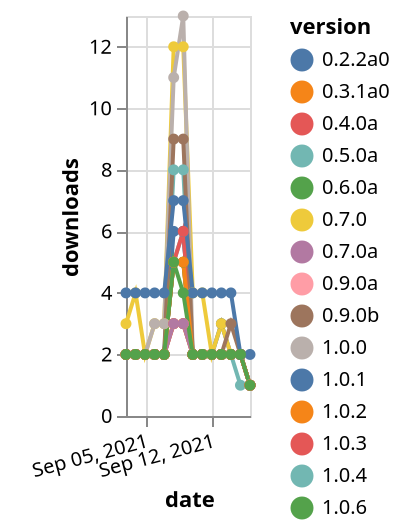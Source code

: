 {"$schema": "https://vega.github.io/schema/vega-lite/v5.json", "description": "A simple bar chart with embedded data.", "data": {"values": [{"date": "2021-09-03", "total": 1972, "delta": 2, "version": "1.0.4"}, {"date": "2021-09-04", "total": 1974, "delta": 2, "version": "1.0.4"}, {"date": "2021-09-05", "total": 1976, "delta": 2, "version": "1.0.4"}, {"date": "2021-09-06", "total": 1978, "delta": 2, "version": "1.0.4"}, {"date": "2021-09-07", "total": 1980, "delta": 2, "version": "1.0.4"}, {"date": "2021-09-08", "total": 1988, "delta": 8, "version": "1.0.4"}, {"date": "2021-09-09", "total": 1996, "delta": 8, "version": "1.0.4"}, {"date": "2021-09-10", "total": 1998, "delta": 2, "version": "1.0.4"}, {"date": "2021-09-11", "total": 2000, "delta": 2, "version": "1.0.4"}, {"date": "2021-09-12", "total": 2002, "delta": 2, "version": "1.0.4"}, {"date": "2021-09-13", "total": 2004, "delta": 2, "version": "1.0.4"}, {"date": "2021-09-14", "total": 2006, "delta": 2, "version": "1.0.4"}, {"date": "2021-09-15", "total": 2008, "delta": 2, "version": "1.0.4"}, {"date": "2021-09-16", "total": 2009, "delta": 1, "version": "1.0.4"}, {"date": "2021-09-03", "total": 4005, "delta": 2, "version": "0.5.0a"}, {"date": "2021-09-04", "total": 4007, "delta": 2, "version": "0.5.0a"}, {"date": "2021-09-05", "total": 4009, "delta": 2, "version": "0.5.0a"}, {"date": "2021-09-06", "total": 4011, "delta": 2, "version": "0.5.0a"}, {"date": "2021-09-07", "total": 4013, "delta": 2, "version": "0.5.0a"}, {"date": "2021-09-08", "total": 4018, "delta": 5, "version": "0.5.0a"}, {"date": "2021-09-09", "total": 4024, "delta": 6, "version": "0.5.0a"}, {"date": "2021-09-10", "total": 4026, "delta": 2, "version": "0.5.0a"}, {"date": "2021-09-11", "total": 4028, "delta": 2, "version": "0.5.0a"}, {"date": "2021-09-12", "total": 4030, "delta": 2, "version": "0.5.0a"}, {"date": "2021-09-13", "total": 4032, "delta": 2, "version": "0.5.0a"}, {"date": "2021-09-14", "total": 4034, "delta": 2, "version": "0.5.0a"}, {"date": "2021-09-15", "total": 4035, "delta": 1, "version": "0.5.0a"}, {"date": "2021-09-16", "total": 4036, "delta": 1, "version": "0.5.0a"}, {"date": "2021-09-03", "total": 2535, "delta": 2, "version": "0.9.0a"}, {"date": "2021-09-04", "total": 2537, "delta": 2, "version": "0.9.0a"}, {"date": "2021-09-05", "total": 2539, "delta": 2, "version": "0.9.0a"}, {"date": "2021-09-06", "total": 2541, "delta": 2, "version": "0.9.0a"}, {"date": "2021-09-07", "total": 2543, "delta": 2, "version": "0.9.0a"}, {"date": "2021-09-08", "total": 2546, "delta": 3, "version": "0.9.0a"}, {"date": "2021-09-09", "total": 2549, "delta": 3, "version": "0.9.0a"}, {"date": "2021-09-10", "total": 2551, "delta": 2, "version": "0.9.0a"}, {"date": "2021-09-11", "total": 2553, "delta": 2, "version": "0.9.0a"}, {"date": "2021-09-12", "total": 2555, "delta": 2, "version": "0.9.0a"}, {"date": "2021-09-13", "total": 2557, "delta": 2, "version": "0.9.0a"}, {"date": "2021-09-14", "total": 2559, "delta": 2, "version": "0.9.0a"}, {"date": "2021-09-15", "total": 2561, "delta": 2, "version": "0.9.0a"}, {"date": "2021-09-16", "total": 2562, "delta": 1, "version": "0.9.0a"}, {"date": "2021-09-03", "total": 3207, "delta": 2, "version": "1.0.1"}, {"date": "2021-09-04", "total": 3209, "delta": 2, "version": "1.0.1"}, {"date": "2021-09-05", "total": 3211, "delta": 2, "version": "1.0.1"}, {"date": "2021-09-06", "total": 3213, "delta": 2, "version": "1.0.1"}, {"date": "2021-09-07", "total": 3215, "delta": 2, "version": "1.0.1"}, {"date": "2021-09-08", "total": 3221, "delta": 6, "version": "1.0.1"}, {"date": "2021-09-09", "total": 3227, "delta": 6, "version": "1.0.1"}, {"date": "2021-09-10", "total": 3229, "delta": 2, "version": "1.0.1"}, {"date": "2021-09-11", "total": 3231, "delta": 2, "version": "1.0.1"}, {"date": "2021-09-12", "total": 3233, "delta": 2, "version": "1.0.1"}, {"date": "2021-09-13", "total": 3236, "delta": 3, "version": "1.0.1"}, {"date": "2021-09-14", "total": 3238, "delta": 2, "version": "1.0.1"}, {"date": "2021-09-15", "total": 3240, "delta": 2, "version": "1.0.1"}, {"date": "2021-09-16", "total": 3241, "delta": 1, "version": "1.0.1"}, {"date": "2021-09-03", "total": 2444, "delta": 3, "version": "1.0.7"}, {"date": "2021-09-04", "total": 2448, "delta": 4, "version": "1.0.7"}, {"date": "2021-09-05", "total": 2450, "delta": 2, "version": "1.0.7"}, {"date": "2021-09-06", "total": 2453, "delta": 3, "version": "1.0.7"}, {"date": "2021-09-07", "total": 2456, "delta": 3, "version": "1.0.7"}, {"date": "2021-09-08", "total": 2468, "delta": 12, "version": "1.0.7"}, {"date": "2021-09-09", "total": 2480, "delta": 12, "version": "1.0.7"}, {"date": "2021-09-10", "total": 2484, "delta": 4, "version": "1.0.7"}, {"date": "2021-09-11", "total": 2488, "delta": 4, "version": "1.0.7"}, {"date": "2021-09-12", "total": 2490, "delta": 2, "version": "1.0.7"}, {"date": "2021-09-13", "total": 2493, "delta": 3, "version": "1.0.7"}, {"date": "2021-09-14", "total": 2495, "delta": 2, "version": "1.0.7"}, {"date": "2021-09-15", "total": 2497, "delta": 2, "version": "1.0.7"}, {"date": "2021-09-16", "total": 2498, "delta": 1, "version": "1.0.7"}, {"date": "2021-09-03", "total": 4067, "delta": 2, "version": "1.0.0"}, {"date": "2021-09-04", "total": 4069, "delta": 2, "version": "1.0.0"}, {"date": "2021-09-05", "total": 4071, "delta": 2, "version": "1.0.0"}, {"date": "2021-09-06", "total": 4074, "delta": 3, "version": "1.0.0"}, {"date": "2021-09-07", "total": 4077, "delta": 3, "version": "1.0.0"}, {"date": "2021-09-08", "total": 4088, "delta": 11, "version": "1.0.0"}, {"date": "2021-09-09", "total": 4101, "delta": 13, "version": "1.0.0"}, {"date": "2021-09-10", "total": 4103, "delta": 2, "version": "1.0.0"}, {"date": "2021-09-11", "total": 4105, "delta": 2, "version": "1.0.0"}, {"date": "2021-09-12", "total": 4107, "delta": 2, "version": "1.0.0"}, {"date": "2021-09-13", "total": 4109, "delta": 2, "version": "1.0.0"}, {"date": "2021-09-14", "total": 4111, "delta": 2, "version": "1.0.0"}, {"date": "2021-09-15", "total": 4113, "delta": 2, "version": "1.0.0"}, {"date": "2021-09-16", "total": 4114, "delta": 1, "version": "1.0.0"}, {"date": "2021-09-03", "total": 2587, "delta": 2, "version": "0.7.0"}, {"date": "2021-09-04", "total": 2589, "delta": 2, "version": "0.7.0"}, {"date": "2021-09-05", "total": 2591, "delta": 2, "version": "0.7.0"}, {"date": "2021-09-06", "total": 2593, "delta": 2, "version": "0.7.0"}, {"date": "2021-09-07", "total": 2595, "delta": 2, "version": "0.7.0"}, {"date": "2021-09-08", "total": 2598, "delta": 3, "version": "0.7.0"}, {"date": "2021-09-09", "total": 2601, "delta": 3, "version": "0.7.0"}, {"date": "2021-09-10", "total": 2603, "delta": 2, "version": "0.7.0"}, {"date": "2021-09-11", "total": 2605, "delta": 2, "version": "0.7.0"}, {"date": "2021-09-12", "total": 2607, "delta": 2, "version": "0.7.0"}, {"date": "2021-09-13", "total": 2609, "delta": 2, "version": "0.7.0"}, {"date": "2021-09-14", "total": 2611, "delta": 2, "version": "0.7.0"}, {"date": "2021-09-15", "total": 2613, "delta": 2, "version": "0.7.0"}, {"date": "2021-09-16", "total": 2614, "delta": 1, "version": "0.7.0"}, {"date": "2021-09-03", "total": 3449, "delta": 2, "version": "0.3.1a0"}, {"date": "2021-09-04", "total": 3451, "delta": 2, "version": "0.3.1a0"}, {"date": "2021-09-05", "total": 3453, "delta": 2, "version": "0.3.1a0"}, {"date": "2021-09-06", "total": 3455, "delta": 2, "version": "0.3.1a0"}, {"date": "2021-09-07", "total": 3457, "delta": 2, "version": "0.3.1a0"}, {"date": "2021-09-08", "total": 3462, "delta": 5, "version": "0.3.1a0"}, {"date": "2021-09-09", "total": 3467, "delta": 5, "version": "0.3.1a0"}, {"date": "2021-09-10", "total": 3469, "delta": 2, "version": "0.3.1a0"}, {"date": "2021-09-11", "total": 3471, "delta": 2, "version": "0.3.1a0"}, {"date": "2021-09-12", "total": 3473, "delta": 2, "version": "0.3.1a0"}, {"date": "2021-09-13", "total": 3475, "delta": 2, "version": "0.3.1a0"}, {"date": "2021-09-14", "total": 3477, "delta": 2, "version": "0.3.1a0"}, {"date": "2021-09-15", "total": 3479, "delta": 2, "version": "0.3.1a0"}, {"date": "2021-09-16", "total": 3480, "delta": 1, "version": "0.3.1a0"}, {"date": "2021-09-03", "total": 1847, "delta": 2, "version": "1.0.6"}, {"date": "2021-09-04", "total": 1849, "delta": 2, "version": "1.0.6"}, {"date": "2021-09-05", "total": 1851, "delta": 2, "version": "1.0.6"}, {"date": "2021-09-06", "total": 1853, "delta": 2, "version": "1.0.6"}, {"date": "2021-09-07", "total": 1855, "delta": 2, "version": "1.0.6"}, {"date": "2021-09-08", "total": 1860, "delta": 5, "version": "1.0.6"}, {"date": "2021-09-09", "total": 1865, "delta": 5, "version": "1.0.6"}, {"date": "2021-09-10", "total": 1867, "delta": 2, "version": "1.0.6"}, {"date": "2021-09-11", "total": 1869, "delta": 2, "version": "1.0.6"}, {"date": "2021-09-12", "total": 1871, "delta": 2, "version": "1.0.6"}, {"date": "2021-09-13", "total": 1873, "delta": 2, "version": "1.0.6"}, {"date": "2021-09-14", "total": 1875, "delta": 2, "version": "1.0.6"}, {"date": "2021-09-15", "total": 1877, "delta": 2, "version": "1.0.6"}, {"date": "2021-09-16", "total": 1878, "delta": 1, "version": "1.0.6"}, {"date": "2021-09-03", "total": 3510, "delta": 2, "version": "1.0.3"}, {"date": "2021-09-04", "total": 3512, "delta": 2, "version": "1.0.3"}, {"date": "2021-09-05", "total": 3514, "delta": 2, "version": "1.0.3"}, {"date": "2021-09-06", "total": 3516, "delta": 2, "version": "1.0.3"}, {"date": "2021-09-07", "total": 3518, "delta": 2, "version": "1.0.3"}, {"date": "2021-09-08", "total": 3523, "delta": 5, "version": "1.0.3"}, {"date": "2021-09-09", "total": 3529, "delta": 6, "version": "1.0.3"}, {"date": "2021-09-10", "total": 3531, "delta": 2, "version": "1.0.3"}, {"date": "2021-09-11", "total": 3533, "delta": 2, "version": "1.0.3"}, {"date": "2021-09-12", "total": 3535, "delta": 2, "version": "1.0.3"}, {"date": "2021-09-13", "total": 3537, "delta": 2, "version": "1.0.3"}, {"date": "2021-09-14", "total": 3539, "delta": 2, "version": "1.0.3"}, {"date": "2021-09-15", "total": 3541, "delta": 2, "version": "1.0.3"}, {"date": "2021-09-16", "total": 3542, "delta": 1, "version": "1.0.3"}, {"date": "2021-09-03", "total": 5280, "delta": 2, "version": "0.9.0b"}, {"date": "2021-09-04", "total": 5282, "delta": 2, "version": "0.9.0b"}, {"date": "2021-09-05", "total": 5284, "delta": 2, "version": "0.9.0b"}, {"date": "2021-09-06", "total": 5286, "delta": 2, "version": "0.9.0b"}, {"date": "2021-09-07", "total": 5288, "delta": 2, "version": "0.9.0b"}, {"date": "2021-09-08", "total": 5297, "delta": 9, "version": "0.9.0b"}, {"date": "2021-09-09", "total": 5306, "delta": 9, "version": "0.9.0b"}, {"date": "2021-09-10", "total": 5308, "delta": 2, "version": "0.9.0b"}, {"date": "2021-09-11", "total": 5310, "delta": 2, "version": "0.9.0b"}, {"date": "2021-09-12", "total": 5312, "delta": 2, "version": "0.9.0b"}, {"date": "2021-09-13", "total": 5314, "delta": 2, "version": "0.9.0b"}, {"date": "2021-09-14", "total": 5317, "delta": 3, "version": "0.9.0b"}, {"date": "2021-09-15", "total": 5319, "delta": 2, "version": "0.9.0b"}, {"date": "2021-09-16", "total": 5320, "delta": 1, "version": "0.9.0b"}, {"date": "2021-09-03", "total": 2631, "delta": 2, "version": "0.4.0a"}, {"date": "2021-09-04", "total": 2633, "delta": 2, "version": "0.4.0a"}, {"date": "2021-09-05", "total": 2635, "delta": 2, "version": "0.4.0a"}, {"date": "2021-09-06", "total": 2637, "delta": 2, "version": "0.4.0a"}, {"date": "2021-09-07", "total": 2639, "delta": 2, "version": "0.4.0a"}, {"date": "2021-09-08", "total": 2642, "delta": 3, "version": "0.4.0a"}, {"date": "2021-09-09", "total": 2645, "delta": 3, "version": "0.4.0a"}, {"date": "2021-09-10", "total": 2647, "delta": 2, "version": "0.4.0a"}, {"date": "2021-09-11", "total": 2649, "delta": 2, "version": "0.4.0a"}, {"date": "2021-09-12", "total": 2651, "delta": 2, "version": "0.4.0a"}, {"date": "2021-09-13", "total": 2653, "delta": 2, "version": "0.4.0a"}, {"date": "2021-09-14", "total": 2655, "delta": 2, "version": "0.4.0a"}, {"date": "2021-09-15", "total": 2657, "delta": 2, "version": "0.4.0a"}, {"date": "2021-09-16", "total": 2658, "delta": 1, "version": "0.4.0a"}, {"date": "2021-09-03", "total": 3068, "delta": 2, "version": "0.7.0a"}, {"date": "2021-09-04", "total": 3070, "delta": 2, "version": "0.7.0a"}, {"date": "2021-09-05", "total": 3072, "delta": 2, "version": "0.7.0a"}, {"date": "2021-09-06", "total": 3074, "delta": 2, "version": "0.7.0a"}, {"date": "2021-09-07", "total": 3076, "delta": 2, "version": "0.7.0a"}, {"date": "2021-09-08", "total": 3079, "delta": 3, "version": "0.7.0a"}, {"date": "2021-09-09", "total": 3082, "delta": 3, "version": "0.7.0a"}, {"date": "2021-09-10", "total": 3084, "delta": 2, "version": "0.7.0a"}, {"date": "2021-09-11", "total": 3086, "delta": 2, "version": "0.7.0a"}, {"date": "2021-09-12", "total": 3088, "delta": 2, "version": "0.7.0a"}, {"date": "2021-09-13", "total": 3090, "delta": 2, "version": "0.7.0a"}, {"date": "2021-09-14", "total": 3092, "delta": 2, "version": "0.7.0a"}, {"date": "2021-09-15", "total": 3094, "delta": 2, "version": "0.7.0a"}, {"date": "2021-09-16", "total": 3095, "delta": 1, "version": "0.7.0a"}, {"date": "2021-09-03", "total": 2333, "delta": 2, "version": "1.0.2"}, {"date": "2021-09-04", "total": 2335, "delta": 2, "version": "1.0.2"}, {"date": "2021-09-05", "total": 2337, "delta": 2, "version": "1.0.2"}, {"date": "2021-09-06", "total": 2339, "delta": 2, "version": "1.0.2"}, {"date": "2021-09-07", "total": 2341, "delta": 2, "version": "1.0.2"}, {"date": "2021-09-08", "total": 2346, "delta": 5, "version": "1.0.2"}, {"date": "2021-09-09", "total": 2351, "delta": 5, "version": "1.0.2"}, {"date": "2021-09-10", "total": 2353, "delta": 2, "version": "1.0.2"}, {"date": "2021-09-11", "total": 2355, "delta": 2, "version": "1.0.2"}, {"date": "2021-09-12", "total": 2357, "delta": 2, "version": "1.0.2"}, {"date": "2021-09-13", "total": 2359, "delta": 2, "version": "1.0.2"}, {"date": "2021-09-14", "total": 2361, "delta": 2, "version": "1.0.2"}, {"date": "2021-09-15", "total": 2363, "delta": 2, "version": "1.0.2"}, {"date": "2021-09-16", "total": 2364, "delta": 1, "version": "1.0.2"}, {"date": "2021-09-03", "total": 5530, "delta": 4, "version": "0.2.2a0"}, {"date": "2021-09-04", "total": 5534, "delta": 4, "version": "0.2.2a0"}, {"date": "2021-09-05", "total": 5538, "delta": 4, "version": "0.2.2a0"}, {"date": "2021-09-06", "total": 5542, "delta": 4, "version": "0.2.2a0"}, {"date": "2021-09-07", "total": 5546, "delta": 4, "version": "0.2.2a0"}, {"date": "2021-09-08", "total": 5553, "delta": 7, "version": "0.2.2a0"}, {"date": "2021-09-09", "total": 5560, "delta": 7, "version": "0.2.2a0"}, {"date": "2021-09-10", "total": 5564, "delta": 4, "version": "0.2.2a0"}, {"date": "2021-09-11", "total": 5568, "delta": 4, "version": "0.2.2a0"}, {"date": "2021-09-12", "total": 5572, "delta": 4, "version": "0.2.2a0"}, {"date": "2021-09-13", "total": 5576, "delta": 4, "version": "0.2.2a0"}, {"date": "2021-09-14", "total": 5580, "delta": 4, "version": "0.2.2a0"}, {"date": "2021-09-15", "total": 5582, "delta": 2, "version": "0.2.2a0"}, {"date": "2021-09-16", "total": 5584, "delta": 2, "version": "0.2.2a0"}, {"date": "2021-09-03", "total": 4319, "delta": 2, "version": "0.6.0a"}, {"date": "2021-09-04", "total": 4321, "delta": 2, "version": "0.6.0a"}, {"date": "2021-09-05", "total": 4323, "delta": 2, "version": "0.6.0a"}, {"date": "2021-09-06", "total": 4325, "delta": 2, "version": "0.6.0a"}, {"date": "2021-09-07", "total": 4327, "delta": 2, "version": "0.6.0a"}, {"date": "2021-09-08", "total": 4332, "delta": 5, "version": "0.6.0a"}, {"date": "2021-09-09", "total": 4336, "delta": 4, "version": "0.6.0a"}, {"date": "2021-09-10", "total": 4338, "delta": 2, "version": "0.6.0a"}, {"date": "2021-09-11", "total": 4340, "delta": 2, "version": "0.6.0a"}, {"date": "2021-09-12", "total": 4342, "delta": 2, "version": "0.6.0a"}, {"date": "2021-09-13", "total": 4344, "delta": 2, "version": "0.6.0a"}, {"date": "2021-09-14", "total": 4346, "delta": 2, "version": "0.6.0a"}, {"date": "2021-09-15", "total": 4348, "delta": 2, "version": "0.6.0a"}, {"date": "2021-09-16", "total": 4349, "delta": 1, "version": "0.6.0a"}]}, "width": "container", "mark": {"type": "line", "point": {"filled": true}}, "encoding": {"x": {"field": "date", "type": "temporal", "timeUnit": "yearmonthdate", "title": "date", "axis": {"labelAngle": -15}}, "y": {"field": "delta", "type": "quantitative", "title": "downloads"}, "color": {"field": "version", "type": "nominal"}, "tooltip": {"field": "delta"}}}
